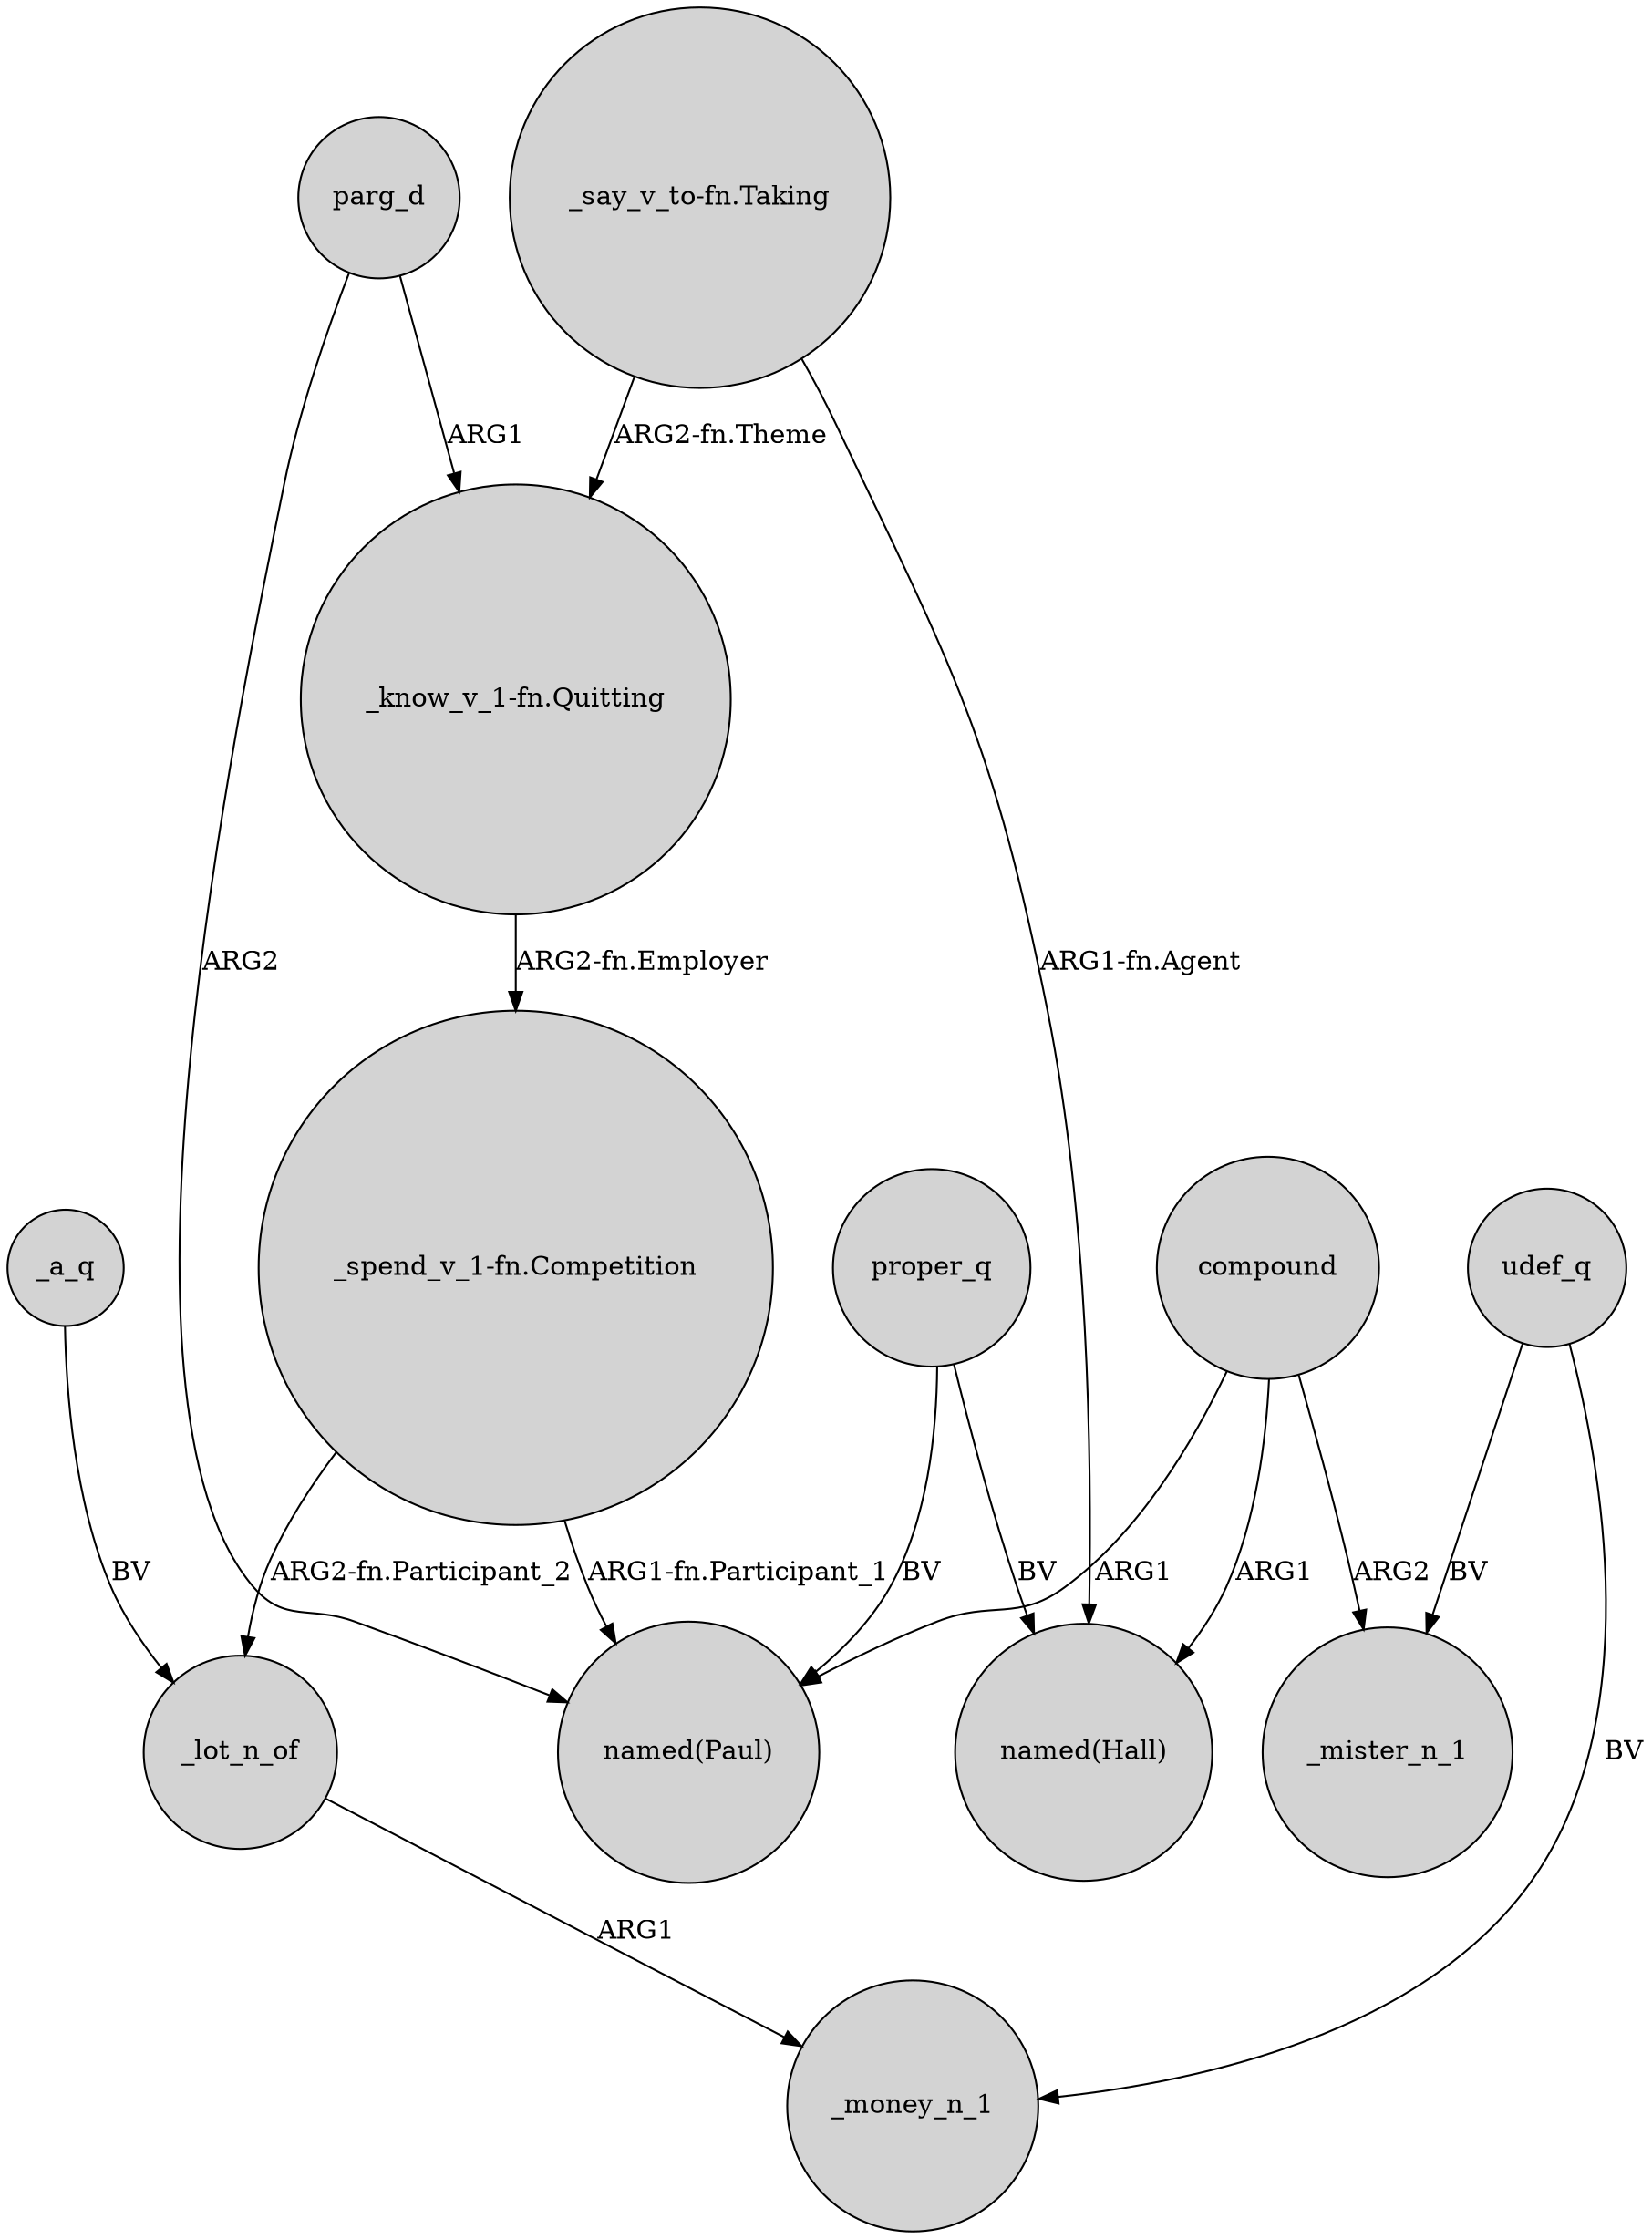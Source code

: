 digraph {
	node [shape=circle style=filled]
	"_know_v_1-fn.Quitting" -> "_spend_v_1-fn.Competition" [label="ARG2-fn.Employer"]
	parg_d -> "named(Paul)" [label=ARG2]
	"_spend_v_1-fn.Competition" -> "named(Paul)" [label="ARG1-fn.Participant_1"]
	udef_q -> _money_n_1 [label=BV]
	compound -> _mister_n_1 [label=ARG2]
	_lot_n_of -> _money_n_1 [label=ARG1]
	"_spend_v_1-fn.Competition" -> _lot_n_of [label="ARG2-fn.Participant_2"]
	compound -> "named(Paul)" [label=ARG1]
	udef_q -> _mister_n_1 [label=BV]
	proper_q -> "named(Paul)" [label=BV]
	proper_q -> "named(Hall)" [label=BV]
	compound -> "named(Hall)" [label=ARG1]
	parg_d -> "_know_v_1-fn.Quitting" [label=ARG1]
	"_say_v_to-fn.Taking" -> "named(Hall)" [label="ARG1-fn.Agent"]
	"_say_v_to-fn.Taking" -> "_know_v_1-fn.Quitting" [label="ARG2-fn.Theme"]
	_a_q -> _lot_n_of [label=BV]
}
